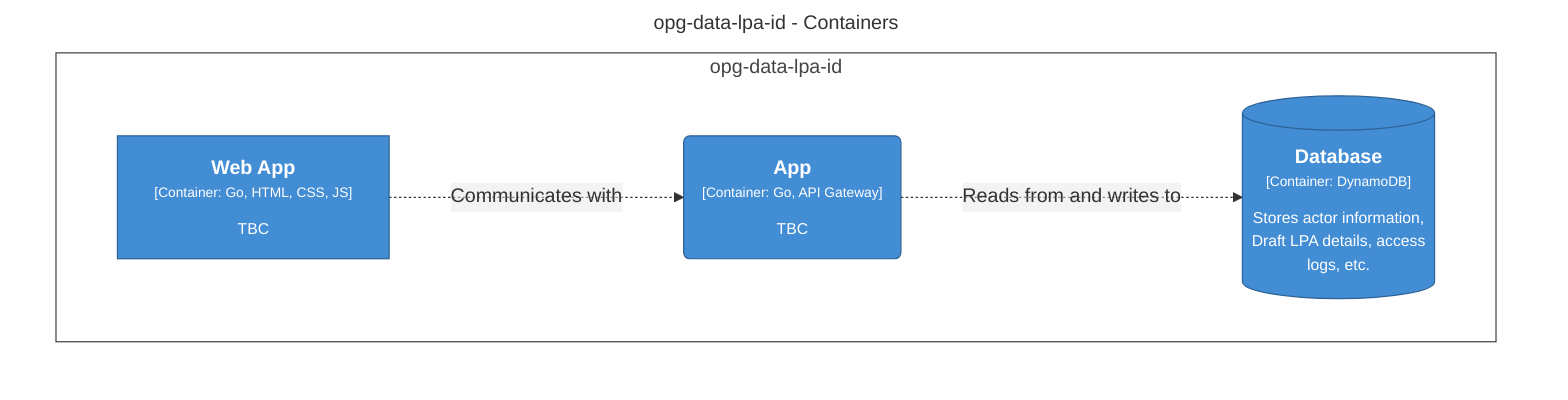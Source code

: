 graph TB
  linkStyle default fill:#ffffff

  subgraph diagram [opg-data-lpa-id - Containers]
    style diagram fill:#ffffff,stroke:#ffffff

    subgraph 2 [opg-data-lpa-id]
      style 2 fill:#ffffff,stroke:#444444,color:#444444

      3["<div style='font-weight: bold'>Web App</div><div style='font-size: 70%; margin-top: 0px'>[Container: Go, HTML, CSS, JS]</div><div style='font-size: 80%; margin-top:10px'>TBC</div>"]
      style 3 fill:#438dd5,stroke:#2e6295,color:#ffffff
      4("<div style='font-weight: bold'>App</div><div style='font-size: 70%; margin-top: 0px'>[Container: Go, API Gateway]</div><div style='font-size: 80%; margin-top:10px'>TBC</div>")
      style 4 fill:#438dd5,stroke:#2e6295,color:#ffffff
      7[("<div style='font-weight: bold'>Database</div><div style='font-size: 70%; margin-top: 0px'>[Container: DynamoDB]</div><div style='font-size: 80%; margin-top:10px'>Stores actor information,<br />Draft LPA details, access<br />logs, etc.</div>")]
      style 7 fill:#438dd5,stroke:#2e6295,color:#ffffff
    end

    3-. "<div>Communicates with</div><div style='font-size: 70%'></div>" .->4
    4-. "<div>Reads from and writes to</div><div style='font-size: 70%'></div>" .->7
  end